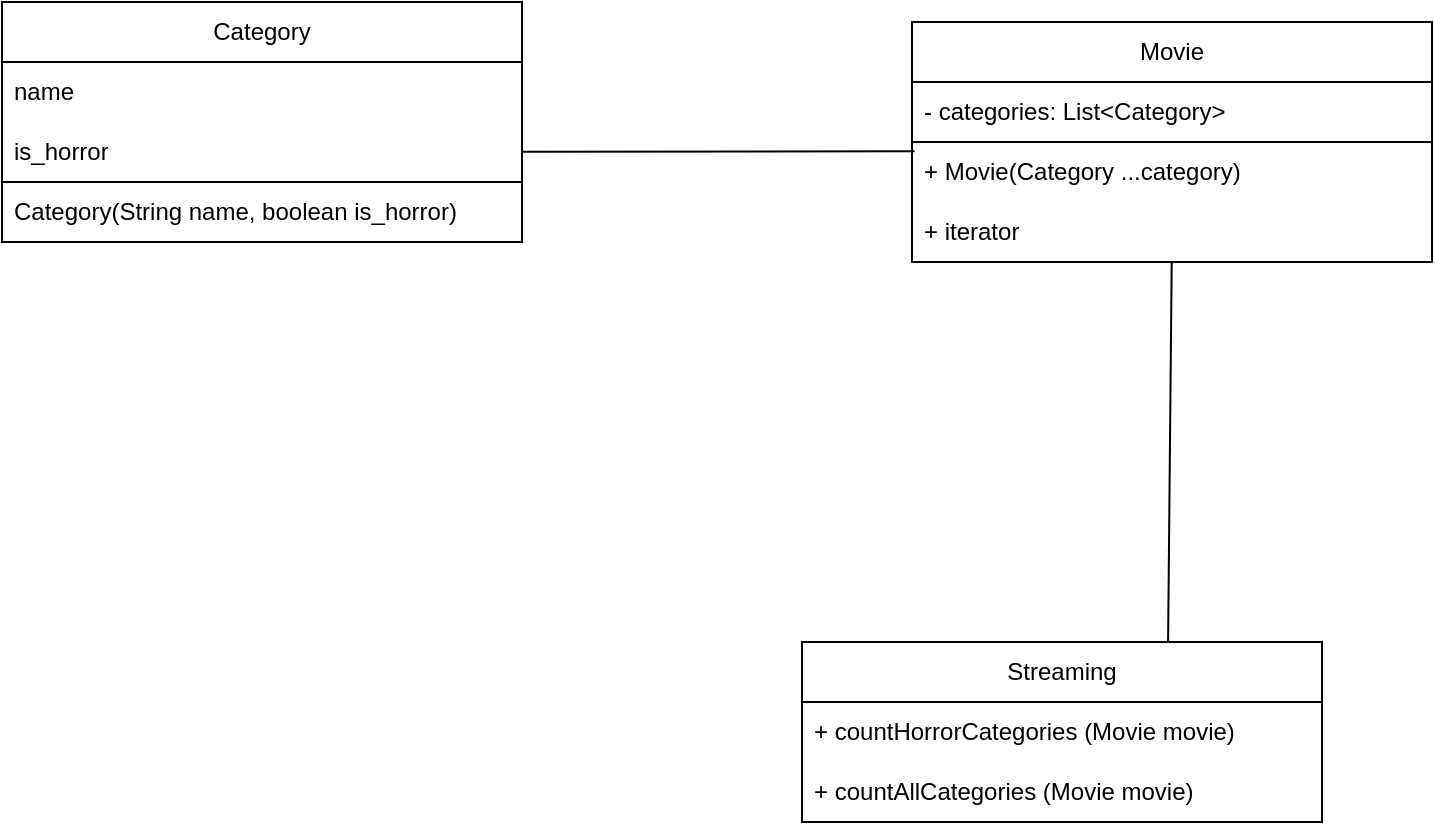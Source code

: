<mxfile version="24.4.0" type="google">
  <diagram name="Page-1" id="7flOCjvt3rZemZKaplHi">
    <mxGraphModel grid="1" page="1" gridSize="10" guides="1" tooltips="1" connect="1" arrows="1" fold="1" pageScale="1" pageWidth="850" pageHeight="1100" math="0" shadow="0">
      <root>
        <mxCell id="0" />
        <mxCell id="1" parent="0" />
        <mxCell id="RD8yCjefNNEAw7gXHvtB-1" value="Category" style="swimlane;fontStyle=0;childLayout=stackLayout;horizontal=1;startSize=30;horizontalStack=0;resizeParent=1;resizeParentMax=0;resizeLast=0;collapsible=1;marginBottom=0;whiteSpace=wrap;html=1;" vertex="1" parent="1">
          <mxGeometry x="-30" y="260" width="260" height="120" as="geometry" />
        </mxCell>
        <mxCell id="RD8yCjefNNEAw7gXHvtB-2" value="name" style="text;strokeColor=none;fillColor=none;align=left;verticalAlign=middle;spacingLeft=4;spacingRight=4;overflow=hidden;points=[[0,0.5],[1,0.5]];portConstraint=eastwest;rotatable=0;whiteSpace=wrap;html=1;" vertex="1" parent="RD8yCjefNNEAw7gXHvtB-1">
          <mxGeometry y="30" width="260" height="30" as="geometry" />
        </mxCell>
        <mxCell id="RD8yCjefNNEAw7gXHvtB-3" value="is_horror" style="text;strokeColor=none;fillColor=none;align=left;verticalAlign=middle;spacingLeft=4;spacingRight=4;overflow=hidden;points=[[0,0.5],[1,0.5]];portConstraint=eastwest;rotatable=0;whiteSpace=wrap;html=1;" vertex="1" parent="RD8yCjefNNEAw7gXHvtB-1">
          <mxGeometry y="60" width="260" height="30" as="geometry" />
        </mxCell>
        <mxCell id="RD8yCjefNNEAw7gXHvtB-11" value="Category(String name, boolean is_horror)" style="text;strokeColor=default;fillColor=default;align=left;verticalAlign=middle;spacingLeft=4;spacingRight=4;overflow=hidden;points=[[0,0.5],[1,0.5]];portConstraint=eastwest;rotatable=0;whiteSpace=wrap;html=1;" vertex="1" parent="RD8yCjefNNEAw7gXHvtB-1">
          <mxGeometry y="90" width="260" height="30" as="geometry" />
        </mxCell>
        <mxCell id="RD8yCjefNNEAw7gXHvtB-7" value="Movie" style="swimlane;fontStyle=0;childLayout=stackLayout;horizontal=1;startSize=30;horizontalStack=0;resizeParent=1;resizeParentMax=0;resizeLast=0;collapsible=1;marginBottom=0;whiteSpace=wrap;html=1;" vertex="1" parent="1">
          <mxGeometry x="425" y="270" width="260" height="120" as="geometry" />
        </mxCell>
        <mxCell id="RD8yCjefNNEAw7gXHvtB-9" value="- categories: List&amp;lt;Category&amp;gt;" style="text;strokeColor=default;fillColor=none;align=left;verticalAlign=middle;spacingLeft=4;spacingRight=4;overflow=hidden;points=[[0,0.5],[1,0.5]];portConstraint=eastwest;rotatable=0;whiteSpace=wrap;html=1;" vertex="1" parent="RD8yCjefNNEAw7gXHvtB-7">
          <mxGeometry y="30" width="260" height="30" as="geometry" />
        </mxCell>
        <mxCell id="RD8yCjefNNEAw7gXHvtB-13" value="+ Movie(Category ...category)" style="text;strokeColor=none;fillColor=none;align=left;verticalAlign=middle;spacingLeft=4;spacingRight=4;overflow=hidden;points=[[0,0.5],[1,0.5]];portConstraint=eastwest;rotatable=0;whiteSpace=wrap;html=1;" vertex="1" parent="RD8yCjefNNEAw7gXHvtB-7">
          <mxGeometry y="60" width="260" height="30" as="geometry" />
        </mxCell>
        <mxCell id="RD8yCjefNNEAw7gXHvtB-12" value="+ iterator" style="text;strokeColor=none;fillColor=none;align=left;verticalAlign=middle;spacingLeft=4;spacingRight=4;overflow=hidden;points=[[0,0.5],[1,0.5]];portConstraint=eastwest;rotatable=0;whiteSpace=wrap;html=1;" vertex="1" parent="RD8yCjefNNEAw7gXHvtB-7">
          <mxGeometry y="90" width="260" height="30" as="geometry" />
        </mxCell>
        <mxCell id="RD8yCjefNNEAw7gXHvtB-15" value="" style="endArrow=none;html=1;rounded=0;entryX=0.005;entryY=0.156;entryDx=0;entryDy=0;entryPerimeter=0;" edge="1" parent="1" source="RD8yCjefNNEAw7gXHvtB-3" target="RD8yCjefNNEAw7gXHvtB-13">
          <mxGeometry width="50" height="50" relative="1" as="geometry">
            <mxPoint x="370" y="130" as="sourcePoint" />
            <mxPoint x="420" y="80" as="targetPoint" />
          </mxGeometry>
        </mxCell>
        <mxCell id="RD8yCjefNNEAw7gXHvtB-16" value="Streaming" style="swimlane;fontStyle=0;childLayout=stackLayout;horizontal=1;startSize=30;horizontalStack=0;resizeParent=1;resizeParentMax=0;resizeLast=0;collapsible=1;marginBottom=0;whiteSpace=wrap;html=1;" vertex="1" parent="1">
          <mxGeometry x="370" y="580" width="260" height="90" as="geometry" />
        </mxCell>
        <mxCell id="RD8yCjefNNEAw7gXHvtB-17" value="+ countHorrorCategories (Movie movie)" style="text;strokeColor=none;fillColor=none;align=left;verticalAlign=middle;spacingLeft=4;spacingRight=4;overflow=hidden;points=[[0,0.5],[1,0.5]];portConstraint=eastwest;rotatable=0;whiteSpace=wrap;html=1;" vertex="1" parent="RD8yCjefNNEAw7gXHvtB-16">
          <mxGeometry y="30" width="260" height="30" as="geometry" />
        </mxCell>
        <mxCell id="RD8yCjefNNEAw7gXHvtB-18" value="+ countAllCategories (Movie movie)" style="text;strokeColor=none;fillColor=none;align=left;verticalAlign=middle;spacingLeft=4;spacingRight=4;overflow=hidden;points=[[0,0.5],[1,0.5]];portConstraint=eastwest;rotatable=0;whiteSpace=wrap;html=1;" vertex="1" parent="RD8yCjefNNEAw7gXHvtB-16">
          <mxGeometry y="60" width="260" height="30" as="geometry" />
        </mxCell>
        <mxCell id="RD8yCjefNNEAw7gXHvtB-20" value="" style="endArrow=none;html=1;rounded=0;exitX=0.704;exitY=0.002;exitDx=0;exitDy=0;exitPerimeter=0;" edge="1" parent="1" source="RD8yCjefNNEAw7gXHvtB-16" target="RD8yCjefNNEAw7gXHvtB-12">
          <mxGeometry width="50" height="50" relative="1" as="geometry">
            <mxPoint x="230" y="436.32" as="sourcePoint" />
            <mxPoint x="426" y="430.32" as="targetPoint" />
          </mxGeometry>
        </mxCell>
      </root>
    </mxGraphModel>
  </diagram>
</mxfile>
